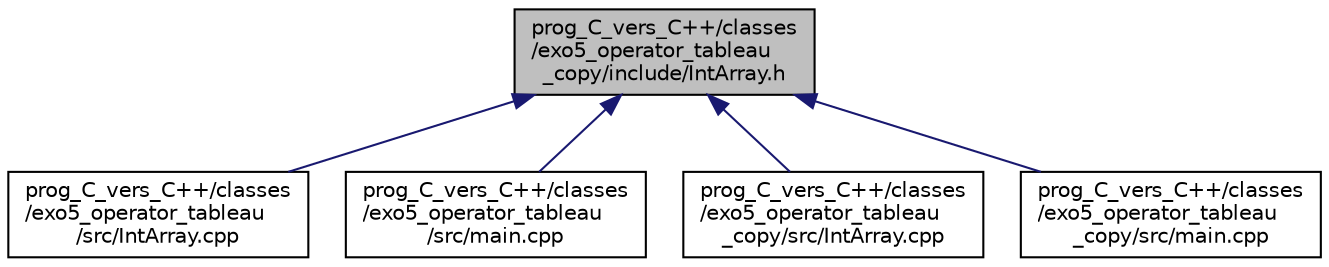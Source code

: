 digraph "prog_C_vers_C++/classes/exo5_operator_tableau_copy/include/IntArray.h"
{
  edge [fontname="Helvetica",fontsize="10",labelfontname="Helvetica",labelfontsize="10"];
  node [fontname="Helvetica",fontsize="10",shape=record];
  Node3 [label="prog_C_vers_C++/classes\l/exo5_operator_tableau\l_copy/include/IntArray.h",height=0.2,width=0.4,color="black", fillcolor="grey75", style="filled", fontcolor="black"];
  Node3 -> Node4 [dir="back",color="midnightblue",fontsize="10",style="solid",fontname="Helvetica"];
  Node4 [label="prog_C_vers_C++/classes\l/exo5_operator_tableau\l/src/IntArray.cpp",height=0.2,width=0.4,color="black", fillcolor="white", style="filled",URL="$src_2IntArray_8cpp.html"];
  Node3 -> Node5 [dir="back",color="midnightblue",fontsize="10",style="solid",fontname="Helvetica"];
  Node5 [label="prog_C_vers_C++/classes\l/exo5_operator_tableau\l/src/main.cpp",height=0.2,width=0.4,color="black", fillcolor="white", style="filled",URL="$classes_2exo5__operator__tableau_2src_2main_8cpp.html"];
  Node3 -> Node6 [dir="back",color="midnightblue",fontsize="10",style="solid",fontname="Helvetica"];
  Node6 [label="prog_C_vers_C++/classes\l/exo5_operator_tableau\l_copy/src/IntArray.cpp",height=0.2,width=0.4,color="black", fillcolor="white", style="filled",URL="$copy_2src_2IntArray_8cpp.html"];
  Node3 -> Node7 [dir="back",color="midnightblue",fontsize="10",style="solid",fontname="Helvetica"];
  Node7 [label="prog_C_vers_C++/classes\l/exo5_operator_tableau\l_copy/src/main.cpp",height=0.2,width=0.4,color="black", fillcolor="white", style="filled",URL="$classes_2exo5__operator__tableau__copy_2src_2main_8cpp.html"];
}
